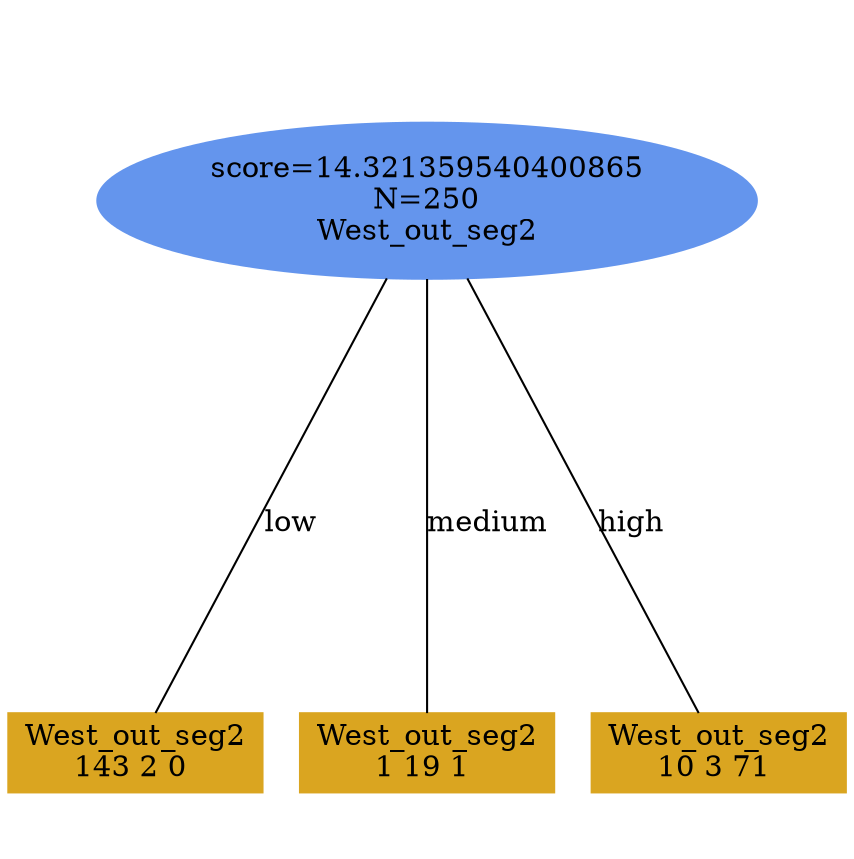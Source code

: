 digraph "DD" {
size = "7.5,10"
ratio=1.0;
center = true;
edge [dir = none];
{ rank = same; node [shape=ellipse, style=filled, color=cornflowerblue];"947" [label="score=14.321359540400865\nN=250\nWest_out_seg2"];}
{ rank = same; node [shape=box, style=filled, color=goldenrod];"948" [label="West_out_seg2\n143 2 0 "];}
{ rank = same; node [shape=box, style=filled, color=goldenrod];"949" [label="West_out_seg2\n1 19 1 "];}
{ rank = same; node [shape=box, style=filled, color=goldenrod];"950" [label="West_out_seg2\n10 3 71 "];}
"947" -> "948" [label = "low"];
"947" -> "949" [label = "medium"];
"947" -> "950" [label = "high"];

}